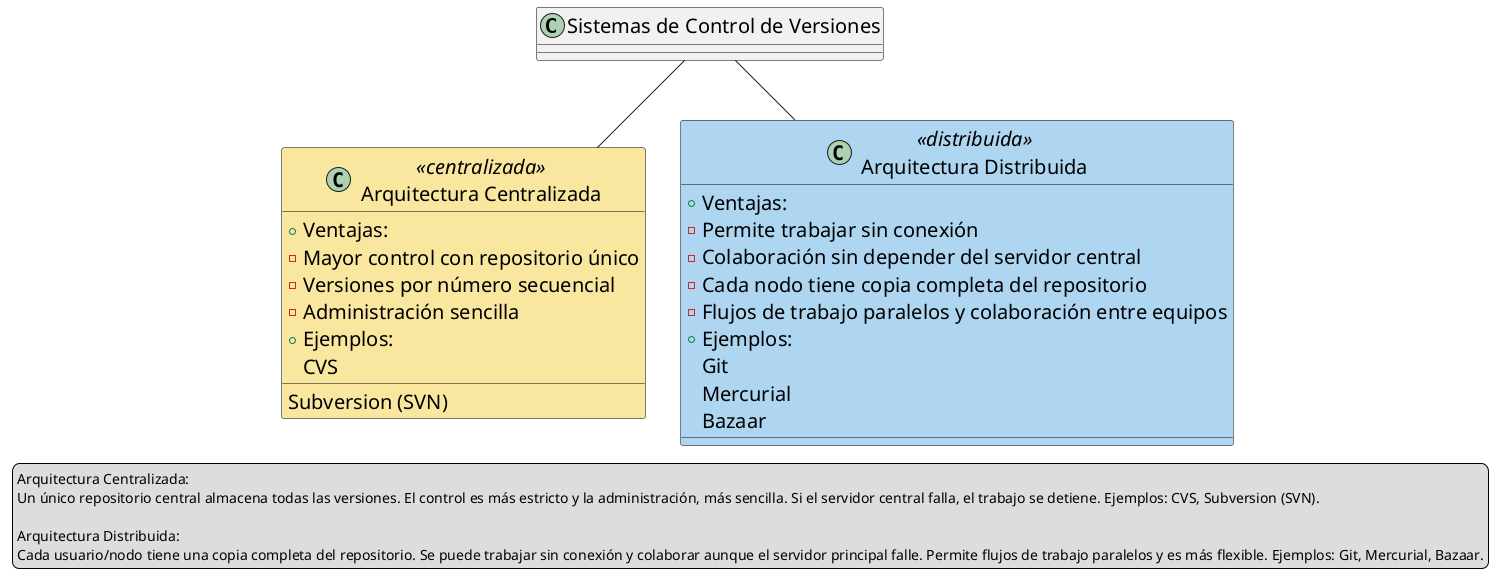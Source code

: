 @startuml
skinparam defaultFontName "Arial"
skinparam defaultFontSize 20
skinparam classFontSize 20

skinparam class {
    BackgroundColor<<centralizada>> #f9e79f
    BackgroundColor<<distribuida>> #aed6f1
    BorderColor Black
}

class "Sistemas de Control de Versiones" as SCV

class "Arquitectura Centralizada" <<centralizada>>{
  + Ventajas:
  - Mayor control con repositorio único
  - Versiones por número secuencial
  - Administración sencilla
  + Ejemplos:
  CVS
  Subversion (SVN)
}

class "Arquitectura Distribuida" <<distribuida>>{
  + Ventajas:
  - Permite trabajar sin conexión
  - Colaboración sin depender del servidor central
  - Cada nodo tiene copia completa del repositorio
  - Flujos de trabajo paralelos y colaboración entre equipos
  + Ejemplos:
  Git
  Mercurial
  Bazaar
}

SCV -- "Arquitectura Centralizada"
SCV -- "Arquitectura Distribuida"

legend
Arquitectura Centralizada:
Un único repositorio central almacena todas las versiones. El control es más estricto y la administración, más sencilla. Si el servidor central falla, el trabajo se detiene. Ejemplos: CVS, Subversion (SVN).

Arquitectura Distribuida:
Cada usuario/nodo tiene una copia completa del repositorio. Se puede trabajar sin conexión y colaborar aunque el servidor principal falle. Permite flujos de trabajo paralelos y es más flexible. Ejemplos: Git, Mercurial, Bazaar.
end legend
@enduml
